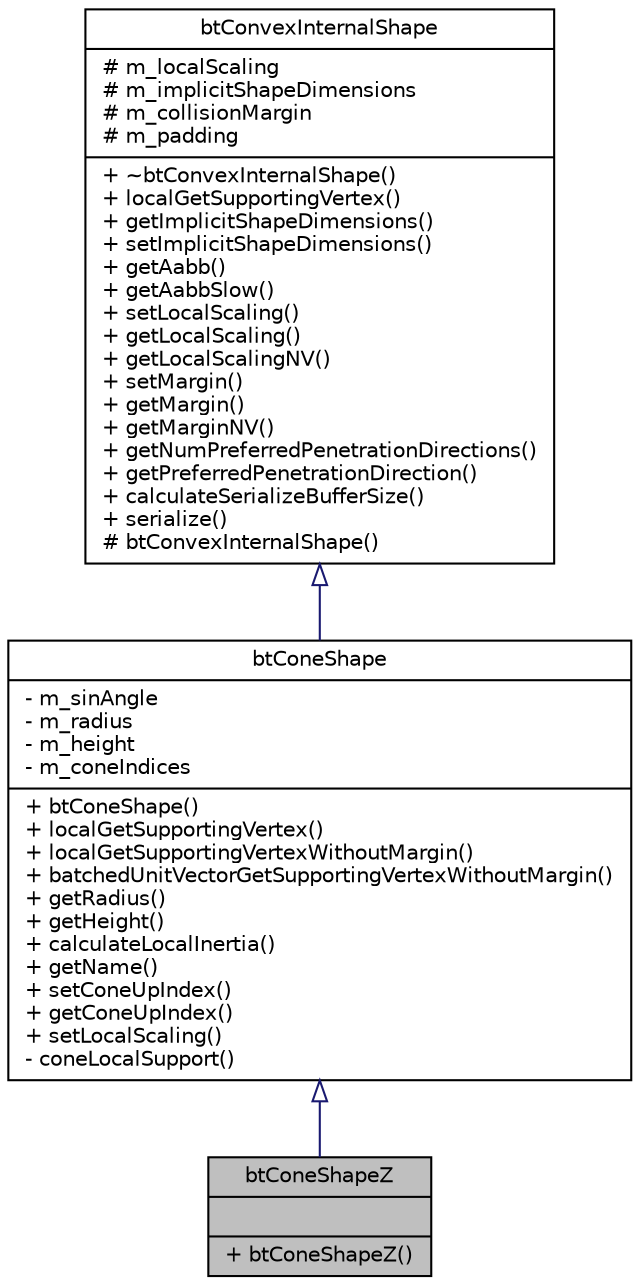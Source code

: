 digraph G
{
  edge [fontname="Helvetica",fontsize="10",labelfontname="Helvetica",labelfontsize="10"];
  node [fontname="Helvetica",fontsize="10",shape=record];
  Node1 [label="{btConeShapeZ\n||+ btConeShapeZ()\l}",height=0.2,width=0.4,color="black", fillcolor="grey75", style="filled" fontcolor="black"];
  Node2 -> Node1 [dir=back,color="midnightblue",fontsize="10",style="solid",arrowtail="empty",fontname="Helvetica"];
  Node2 [label="{btConeShape\n|- m_sinAngle\l- m_radius\l- m_height\l- m_coneIndices\l|+ btConeShape()\l+ localGetSupportingVertex()\l+ localGetSupportingVertexWithoutMargin()\l+ batchedUnitVectorGetSupportingVertexWithoutMargin()\l+ getRadius()\l+ getHeight()\l+ calculateLocalInertia()\l+ getName()\l+ setConeUpIndex()\l+ getConeUpIndex()\l+ setLocalScaling()\l- coneLocalSupport()\l}",height=0.2,width=0.4,color="black", fillcolor="white", style="filled",URL="$d1/d5e/classbtConeShape.html",tooltip="The btConeShape implements a cone shape primitive, centered around the origin and aligned with the Y ..."];
  Node3 -> Node2 [dir=back,color="midnightblue",fontsize="10",style="solid",arrowtail="empty",fontname="Helvetica"];
  Node3 [label="{btConvexInternalShape\n|# m_localScaling\l# m_implicitShapeDimensions\l# m_collisionMargin\l# m_padding\l|+ ~btConvexInternalShape()\l+ localGetSupportingVertex()\l+ getImplicitShapeDimensions()\l+ setImplicitShapeDimensions()\l+ getAabb()\l+ getAabbSlow()\l+ setLocalScaling()\l+ getLocalScaling()\l+ getLocalScalingNV()\l+ setMargin()\l+ getMargin()\l+ getMarginNV()\l+ getNumPreferredPenetrationDirections()\l+ getPreferredPenetrationDirection()\l+ calculateSerializeBufferSize()\l+ serialize()\l# btConvexInternalShape()\l}",height=0.2,width=0.4,color="black", fillcolor="white", style="filled",URL="$de/d1a/classbtConvexInternalShape.html",tooltip="The btConvexInternalShape is an internal base class, shared by most convex shape implementations."];
}
